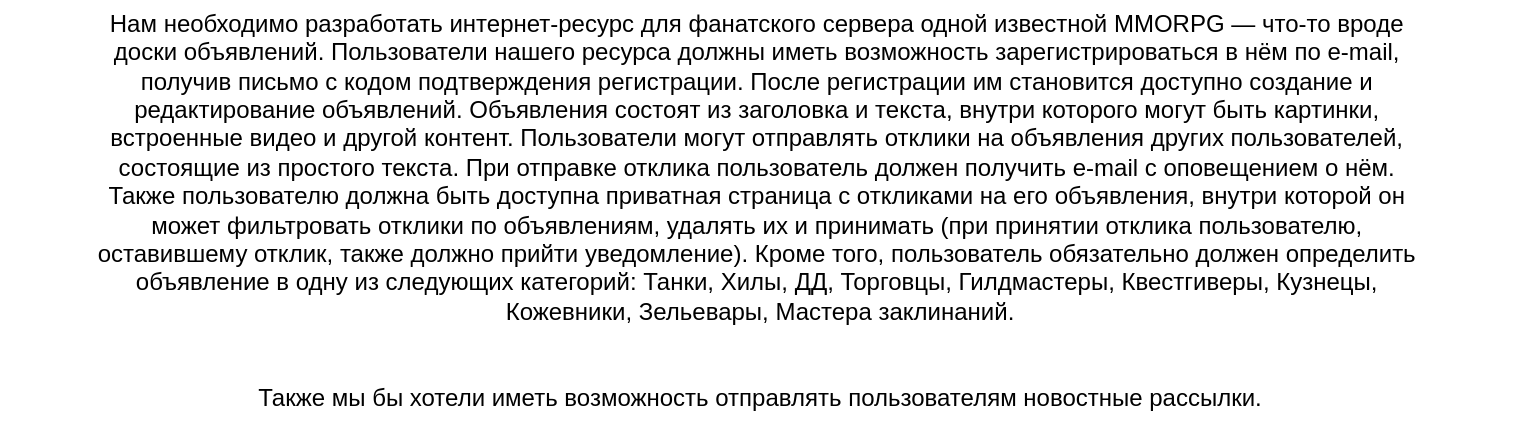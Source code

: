 <mxfile version="14.7.10" type="github">
  <diagram id="j-cLxD53qzkGqGsu97S8" name="Page-1">
    <mxGraphModel dx="1422" dy="752" grid="1" gridSize="10" guides="1" tooltips="1" connect="1" arrows="1" fold="1" page="1" pageScale="1" pageWidth="827" pageHeight="1169" math="0" shadow="0">
      <root>
        <mxCell id="0" />
        <mxCell id="1" parent="0" />
        <mxCell id="RY90odzEGjkxs-bCc27x-1" value="Нам необходимо разработать интернет-ресурс для фанатского сервера одной известной MMORPG — что-то вроде &#xa;доски объявлений. Пользователи нашего ресурса должны иметь возможность зарегистрироваться в нём по e-mail, &#xa;получив письмо с кодом подтверждения регистрации. После регистрации им становится доступно создание и &#xa;редактирование объявлений. Объявления состоят из заголовка и текста, внутри которого могут быть картинки, &#xa;встроенные видео и другой контент. Пользователи могут отправлять отклики на объявления других пользователей, &#xa;состоящие из простого текста. При отправке отклика пользователь должен получить e-mail с оповещением о нём. &#xa;Также пользователю должна быть доступна приватная страница с откликами на его объявления, внутри которой он &#xa;может фильтровать отклики по объявлениям, удалять их и принимать (при принятии отклика пользователю, &#xa;оставившему отклик, также должно прийти уведомление). Кроме того, пользователь обязательно должен определить &#xa;объявление в одну из следующих категорий: Танки, Хилы, ДД, Торговцы, Гилдмастеры, Квестгиверы, Кузнецы, &#xa;Кожевники, Зельевары, Мастера заклинаний.&#xa;&#xa;&#xa;Также мы бы хотели иметь возможность отправлять пользователям новостные рассылки." style="text;html=1;strokeColor=none;fillColor=none;align=center;verticalAlign=middle;whiteSpace=wrap;rounded=0;" vertex="1" parent="1">
          <mxGeometry x="30" y="30" width="760" height="210" as="geometry" />
        </mxCell>
      </root>
    </mxGraphModel>
  </diagram>
</mxfile>
